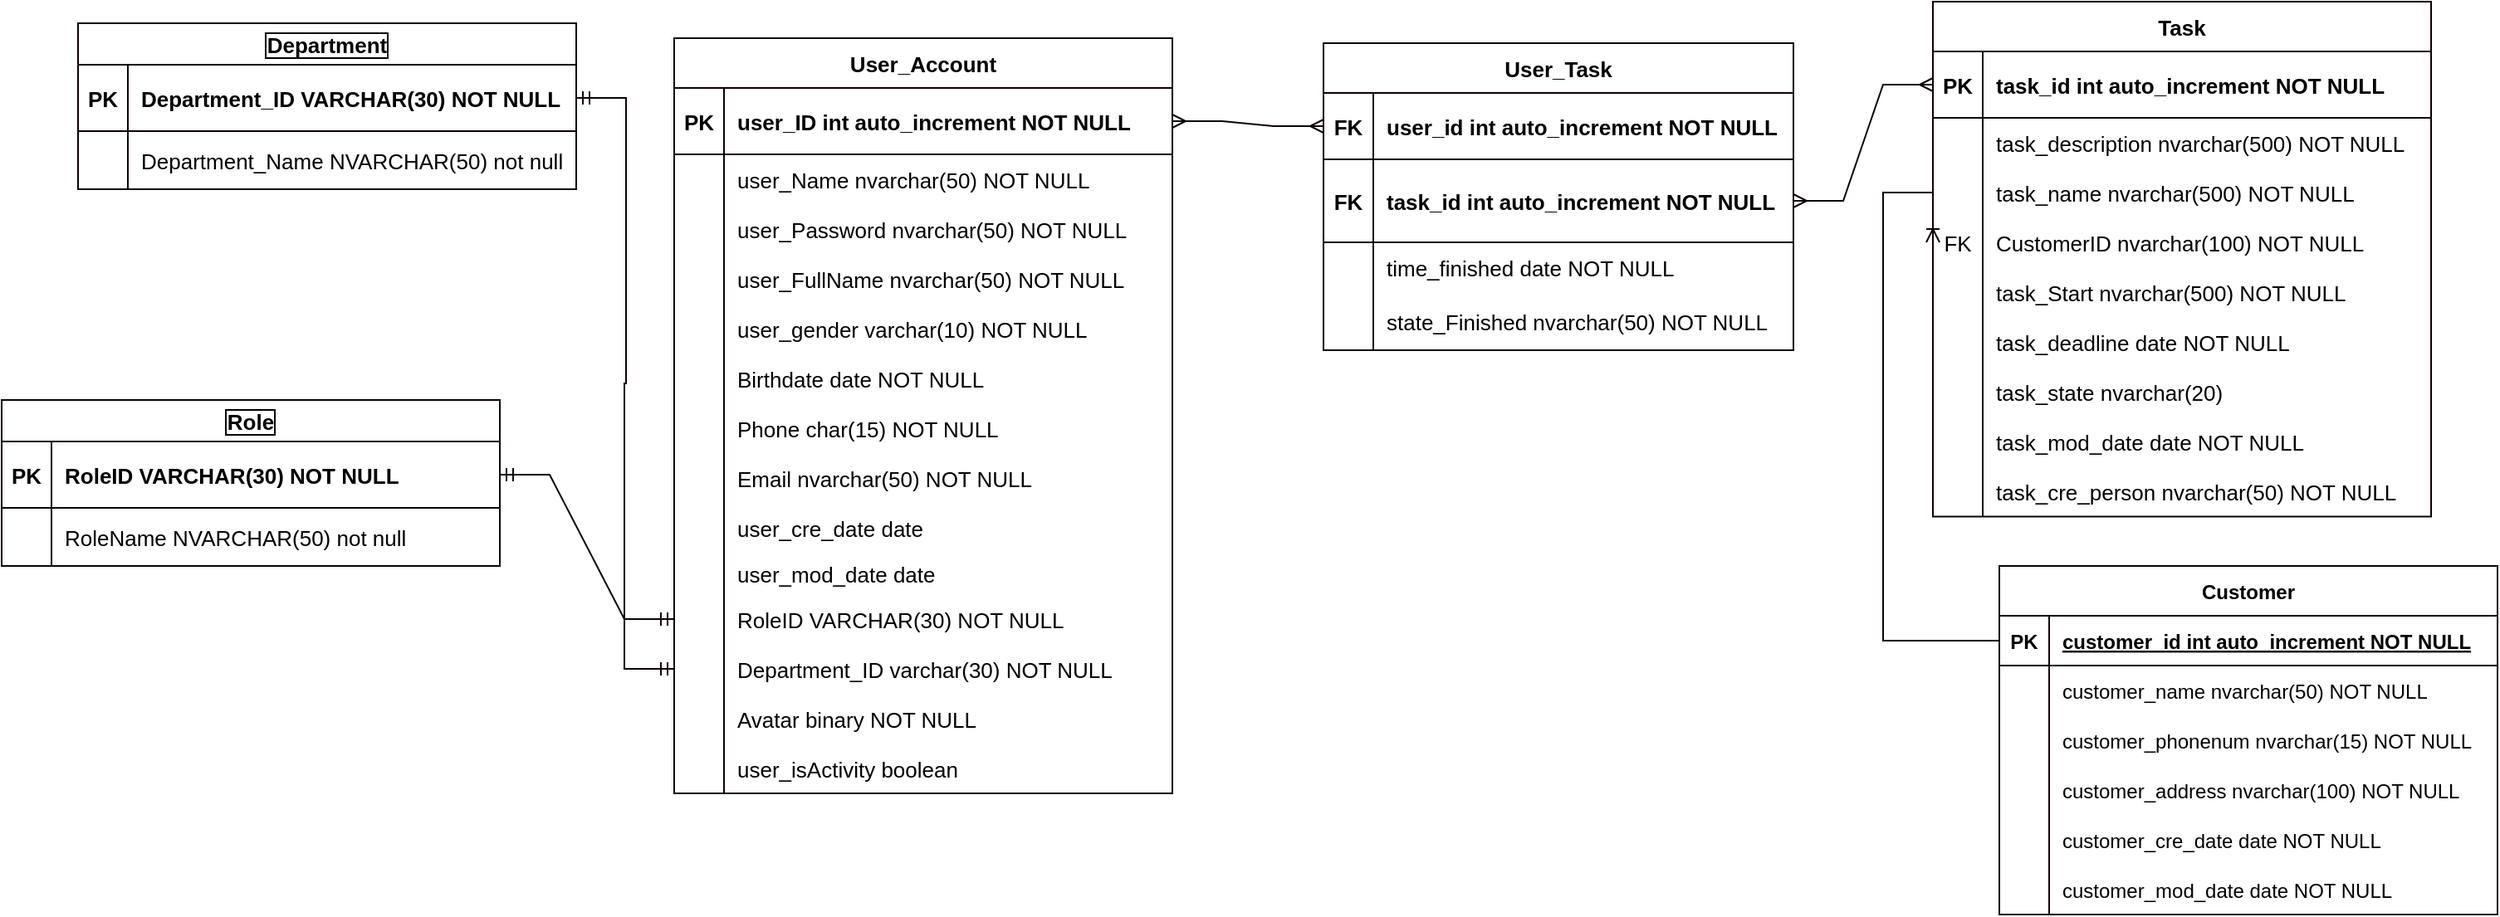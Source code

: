 <mxfile version="21.3.8" type="device">
  <diagram id="cagYFgAspMaYKOrKHMpv" name="Page-1">
    <mxGraphModel dx="2600" dy="819" grid="0" gridSize="10" guides="1" tooltips="1" connect="1" arrows="1" fold="1" page="1" pageScale="1" pageWidth="1100" pageHeight="850" background="#ffffff" math="0" shadow="0">
      <root>
        <mxCell id="0" />
        <mxCell id="1" parent="0" />
        <mxCell id="2" value="User_Account" style="shape=table;startSize=30;container=1;collapsible=1;childLayout=tableLayout;fixedRows=1;rowLines=0;fontStyle=1;align=center;resizeLast=1;fontSize=13;strokeColor=#0e0101;fontColor=#000000;fillColor=none;" parent="1" vertex="1">
          <mxGeometry x="271" y="99" width="300" height="455" as="geometry" />
        </mxCell>
        <mxCell id="3" value="" style="shape=partialRectangle;collapsible=0;dropTarget=0;pointerEvents=0;fillColor=none;points=[[0,0.5],[1,0.5]];portConstraint=eastwest;top=0;left=0;right=0;bottom=1;fontSize=13;strokeColor=#0e0101;fontColor=#000000;" parent="2" vertex="1">
          <mxGeometry y="30" width="300" height="40" as="geometry" />
        </mxCell>
        <mxCell id="4" value="PK" style="shape=partialRectangle;overflow=hidden;connectable=0;fillColor=none;top=0;left=0;bottom=0;right=0;fontStyle=1;fontSize=13;strokeColor=#0e0101;fontColor=#000000;" parent="3" vertex="1">
          <mxGeometry width="30" height="40" as="geometry">
            <mxRectangle width="30" height="40" as="alternateBounds" />
          </mxGeometry>
        </mxCell>
        <mxCell id="5" value="user_ID int auto_increment NOT NULL " style="shape=partialRectangle;overflow=hidden;connectable=0;fillColor=none;top=0;left=0;bottom=0;right=0;align=left;spacingLeft=6;fontStyle=1;fontSize=13;strokeColor=#0e0101;fontColor=#000000;" parent="3" vertex="1">
          <mxGeometry x="30" width="270" height="40" as="geometry">
            <mxRectangle width="270" height="40" as="alternateBounds" />
          </mxGeometry>
        </mxCell>
        <mxCell id="6" value="" style="shape=partialRectangle;collapsible=0;dropTarget=0;pointerEvents=0;fillColor=none;points=[[0,0.5],[1,0.5]];portConstraint=eastwest;top=0;left=0;right=0;bottom=0;fontSize=13;strokeColor=#0e0101;fontColor=#000000;" parent="2" vertex="1">
          <mxGeometry y="70" width="300" height="30" as="geometry" />
        </mxCell>
        <mxCell id="7" value="" style="shape=partialRectangle;overflow=hidden;connectable=0;fillColor=none;top=0;left=0;bottom=0;right=0;fontSize=13;strokeColor=#0e0101;fontColor=#000000;" parent="6" vertex="1">
          <mxGeometry width="30" height="30" as="geometry">
            <mxRectangle width="30" height="30" as="alternateBounds" />
          </mxGeometry>
        </mxCell>
        <mxCell id="8" value="user_Name nvarchar(50) NOT NULL" style="shape=partialRectangle;overflow=hidden;connectable=0;fillColor=none;top=0;left=0;bottom=0;right=0;align=left;spacingLeft=6;fontSize=13;strokeColor=#0e0101;fontColor=#000000;" parent="6" vertex="1">
          <mxGeometry x="30" width="270" height="30" as="geometry">
            <mxRectangle width="270" height="30" as="alternateBounds" />
          </mxGeometry>
        </mxCell>
        <mxCell id="9" value="" style="shape=partialRectangle;collapsible=0;dropTarget=0;pointerEvents=0;fillColor=none;points=[[0,0.5],[1,0.5]];portConstraint=eastwest;top=0;left=0;right=0;bottom=0;fontSize=13;strokeColor=#0e0101;fontColor=#000000;" parent="2" vertex="1">
          <mxGeometry y="100" width="300" height="30" as="geometry" />
        </mxCell>
        <mxCell id="10" value="" style="shape=partialRectangle;overflow=hidden;connectable=0;fillColor=none;top=0;left=0;bottom=0;right=0;fontSize=13;strokeColor=#0e0101;fontColor=#000000;" parent="9" vertex="1">
          <mxGeometry width="30" height="30" as="geometry">
            <mxRectangle width="30" height="30" as="alternateBounds" />
          </mxGeometry>
        </mxCell>
        <mxCell id="11" value="user_Password nvarchar(50) NOT NULL" style="shape=partialRectangle;overflow=hidden;connectable=0;fillColor=none;top=0;left=0;bottom=0;right=0;align=left;spacingLeft=6;fontSize=13;strokeColor=#0e0101;fontColor=#000000;" parent="9" vertex="1">
          <mxGeometry x="30" width="270" height="30" as="geometry">
            <mxRectangle width="270" height="30" as="alternateBounds" />
          </mxGeometry>
        </mxCell>
        <mxCell id="dBL-8qMrk0JgCgGXssru-119" value="" style="shape=partialRectangle;collapsible=0;dropTarget=0;pointerEvents=0;fillColor=none;points=[[0,0.5],[1,0.5]];portConstraint=eastwest;top=0;left=0;right=0;bottom=0;fontSize=13;strokeColor=#0e0101;fontColor=#000000;" vertex="1" parent="2">
          <mxGeometry y="130" width="300" height="30" as="geometry" />
        </mxCell>
        <mxCell id="dBL-8qMrk0JgCgGXssru-120" value="" style="shape=partialRectangle;overflow=hidden;connectable=0;fillColor=none;top=0;left=0;bottom=0;right=0;fontSize=13;strokeColor=#0e0101;fontColor=#000000;" vertex="1" parent="dBL-8qMrk0JgCgGXssru-119">
          <mxGeometry width="30" height="30" as="geometry">
            <mxRectangle width="30" height="30" as="alternateBounds" />
          </mxGeometry>
        </mxCell>
        <mxCell id="dBL-8qMrk0JgCgGXssru-121" value="user_FullName nvarchar(50) NOT NULL" style="shape=partialRectangle;overflow=hidden;connectable=0;fillColor=none;top=0;left=0;bottom=0;right=0;align=left;spacingLeft=6;fontSize=13;strokeColor=#0e0101;fontColor=#000000;" vertex="1" parent="dBL-8qMrk0JgCgGXssru-119">
          <mxGeometry x="30" width="270" height="30" as="geometry">
            <mxRectangle width="270" height="30" as="alternateBounds" />
          </mxGeometry>
        </mxCell>
        <mxCell id="12" value="" style="shape=partialRectangle;collapsible=0;dropTarget=0;pointerEvents=0;fillColor=none;points=[[0,0.5],[1,0.5]];portConstraint=eastwest;top=0;left=0;right=0;bottom=0;fontSize=13;strokeColor=#0e0101;fontColor=#000000;" parent="2" vertex="1">
          <mxGeometry y="160" width="300" height="30" as="geometry" />
        </mxCell>
        <mxCell id="13" value="" style="shape=partialRectangle;overflow=hidden;connectable=0;fillColor=none;top=0;left=0;bottom=0;right=0;fontSize=13;strokeColor=#0e0101;fontColor=#000000;" parent="12" vertex="1">
          <mxGeometry width="30" height="30" as="geometry">
            <mxRectangle width="30" height="30" as="alternateBounds" />
          </mxGeometry>
        </mxCell>
        <mxCell id="14" value="user_gender varchar(10) NOT NULL" style="shape=partialRectangle;overflow=hidden;connectable=0;fillColor=none;top=0;left=0;bottom=0;right=0;align=left;spacingLeft=6;fontSize=13;strokeColor=#0e0101;fontColor=#000000;" parent="12" vertex="1">
          <mxGeometry x="30" width="270" height="30" as="geometry">
            <mxRectangle width="270" height="30" as="alternateBounds" />
          </mxGeometry>
        </mxCell>
        <mxCell id="15" value="" style="shape=partialRectangle;collapsible=0;dropTarget=0;pointerEvents=0;fillColor=none;points=[[0,0.5],[1,0.5]];portConstraint=eastwest;top=0;left=0;right=0;bottom=0;fontSize=13;strokeColor=#0e0101;fontColor=#000000;" parent="2" vertex="1">
          <mxGeometry y="190" width="300" height="30" as="geometry" />
        </mxCell>
        <mxCell id="16" value="" style="shape=partialRectangle;overflow=hidden;connectable=0;fillColor=none;top=0;left=0;bottom=0;right=0;fontSize=13;strokeColor=#0e0101;fontColor=#000000;" parent="15" vertex="1">
          <mxGeometry width="30" height="30" as="geometry">
            <mxRectangle width="30" height="30" as="alternateBounds" />
          </mxGeometry>
        </mxCell>
        <mxCell id="17" value="Birthdate date NOT NULL" style="shape=partialRectangle;overflow=hidden;connectable=0;fillColor=none;top=0;left=0;bottom=0;right=0;align=left;spacingLeft=6;fontSize=13;strokeColor=#0e0101;fontColor=#000000;" parent="15" vertex="1">
          <mxGeometry x="30" width="270" height="30" as="geometry">
            <mxRectangle width="270" height="30" as="alternateBounds" />
          </mxGeometry>
        </mxCell>
        <mxCell id="18" value="" style="shape=partialRectangle;collapsible=0;dropTarget=0;pointerEvents=0;fillColor=none;points=[[0,0.5],[1,0.5]];portConstraint=eastwest;top=0;left=0;right=0;bottom=0;fontSize=13;strokeColor=#0e0101;fontColor=#000000;" parent="2" vertex="1">
          <mxGeometry y="220" width="300" height="30" as="geometry" />
        </mxCell>
        <mxCell id="19" value="" style="shape=partialRectangle;overflow=hidden;connectable=0;fillColor=none;top=0;left=0;bottom=0;right=0;fontSize=13;strokeColor=#0e0101;fontColor=#000000;" parent="18" vertex="1">
          <mxGeometry width="30" height="30" as="geometry">
            <mxRectangle width="30" height="30" as="alternateBounds" />
          </mxGeometry>
        </mxCell>
        <mxCell id="20" value="Phone char(15) NOT NULL" style="shape=partialRectangle;overflow=hidden;connectable=0;fillColor=none;top=0;left=0;bottom=0;right=0;align=left;spacingLeft=6;fontSize=13;strokeColor=#0e0101;fontColor=#000000;" parent="18" vertex="1">
          <mxGeometry x="30" width="270" height="30" as="geometry">
            <mxRectangle width="270" height="30" as="alternateBounds" />
          </mxGeometry>
        </mxCell>
        <mxCell id="21" value="" style="shape=partialRectangle;collapsible=0;dropTarget=0;pointerEvents=0;fillColor=none;points=[[0,0.5],[1,0.5]];portConstraint=eastwest;top=0;left=0;right=0;bottom=0;fontSize=13;strokeColor=#0e0101;fontColor=#000000;" parent="2" vertex="1">
          <mxGeometry y="250" width="300" height="30" as="geometry" />
        </mxCell>
        <mxCell id="22" value="" style="shape=partialRectangle;overflow=hidden;connectable=0;fillColor=none;top=0;left=0;bottom=0;right=0;fontSize=13;strokeColor=#0e0101;fontColor=#000000;" parent="21" vertex="1">
          <mxGeometry width="30" height="30" as="geometry">
            <mxRectangle width="30" height="30" as="alternateBounds" />
          </mxGeometry>
        </mxCell>
        <mxCell id="23" value="Email nvarchar(50) NOT NULL" style="shape=partialRectangle;overflow=hidden;connectable=0;fillColor=none;top=0;left=0;bottom=0;right=0;align=left;spacingLeft=6;fontSize=13;strokeColor=#0e0101;fontColor=#000000;" parent="21" vertex="1">
          <mxGeometry x="30" width="270" height="30" as="geometry">
            <mxRectangle width="270" height="30" as="alternateBounds" />
          </mxGeometry>
        </mxCell>
        <mxCell id="24" value="" style="shape=partialRectangle;collapsible=0;dropTarget=0;pointerEvents=0;fillColor=none;points=[[0,0.5],[1,0.5]];portConstraint=eastwest;top=0;left=0;right=0;bottom=0;fontSize=13;strokeColor=#0e0101;fontColor=#000000;" parent="2" vertex="1">
          <mxGeometry y="280" width="300" height="30" as="geometry" />
        </mxCell>
        <mxCell id="25" value="" style="shape=partialRectangle;overflow=hidden;connectable=0;fillColor=none;top=0;left=0;bottom=0;right=0;fontSize=13;strokeColor=#0e0101;fontColor=#000000;" parent="24" vertex="1">
          <mxGeometry width="30" height="30" as="geometry">
            <mxRectangle width="30" height="30" as="alternateBounds" />
          </mxGeometry>
        </mxCell>
        <mxCell id="26" value="user_cre_date date " style="shape=partialRectangle;overflow=hidden;connectable=0;fillColor=none;top=0;left=0;bottom=0;right=0;align=left;spacingLeft=6;fontSize=13;strokeColor=#0e0101;fontColor=#000000;" parent="24" vertex="1">
          <mxGeometry x="30" width="270" height="30" as="geometry">
            <mxRectangle width="270" height="30" as="alternateBounds" />
          </mxGeometry>
        </mxCell>
        <mxCell id="27" value="" style="shape=partialRectangle;collapsible=0;dropTarget=0;pointerEvents=0;fillColor=none;points=[[0,0.5],[1,0.5]];portConstraint=eastwest;top=0;left=0;right=0;bottom=0;fontSize=13;strokeColor=#0e0101;fontColor=#000000;" parent="2" vertex="1">
          <mxGeometry y="310" width="300" height="25" as="geometry" />
        </mxCell>
        <mxCell id="28" value="" style="shape=partialRectangle;overflow=hidden;connectable=0;fillColor=none;top=0;left=0;bottom=0;right=0;fontSize=13;strokeColor=#0e0101;fontColor=#000000;" parent="27" vertex="1">
          <mxGeometry width="30" height="25" as="geometry">
            <mxRectangle width="30" height="25" as="alternateBounds" />
          </mxGeometry>
        </mxCell>
        <mxCell id="29" value="user_mod_date date " style="shape=partialRectangle;overflow=hidden;connectable=0;fillColor=none;top=0;left=0;bottom=0;right=0;align=left;spacingLeft=6;fontSize=13;strokeColor=#0e0101;fontColor=#000000;" parent="27" vertex="1">
          <mxGeometry x="30" width="270" height="25" as="geometry">
            <mxRectangle width="270" height="25" as="alternateBounds" />
          </mxGeometry>
        </mxCell>
        <mxCell id="30" value="" style="shape=partialRectangle;collapsible=0;dropTarget=0;pointerEvents=0;fillColor=none;points=[[0,0.5],[1,0.5]];portConstraint=eastwest;top=0;left=0;right=0;bottom=0;fontSize=13;strokeColor=#0e0101;fontColor=#000000;" parent="2" vertex="1">
          <mxGeometry y="335" width="300" height="30" as="geometry" />
        </mxCell>
        <mxCell id="31" value="" style="shape=partialRectangle;overflow=hidden;connectable=0;fillColor=none;top=0;left=0;bottom=0;right=0;fontSize=13;strokeColor=#0e0101;fontColor=#000000;" parent="30" vertex="1">
          <mxGeometry width="30" height="30" as="geometry">
            <mxRectangle width="30" height="30" as="alternateBounds" />
          </mxGeometry>
        </mxCell>
        <mxCell id="32" value="RoleID VARCHAR(30) NOT NULL" style="shape=partialRectangle;overflow=hidden;connectable=0;fillColor=none;top=0;left=0;bottom=0;right=0;align=left;spacingLeft=6;fontSize=13;strokeColor=#0e0101;fontColor=#000000;" parent="30" vertex="1">
          <mxGeometry x="30" width="270" height="30" as="geometry">
            <mxRectangle width="270" height="30" as="alternateBounds" />
          </mxGeometry>
        </mxCell>
        <mxCell id="33" value="" style="shape=partialRectangle;collapsible=0;dropTarget=0;pointerEvents=0;fillColor=none;points=[[0,0.5],[1,0.5]];portConstraint=eastwest;top=0;left=0;right=0;bottom=0;fontSize=13;strokeColor=#0e0101;fontColor=#000000;" parent="2" vertex="1">
          <mxGeometry y="365" width="300" height="30" as="geometry" />
        </mxCell>
        <mxCell id="34" value="" style="shape=partialRectangle;overflow=hidden;connectable=0;fillColor=none;top=0;left=0;bottom=0;right=0;fontSize=13;strokeColor=#0e0101;fontColor=#000000;" parent="33" vertex="1">
          <mxGeometry width="30" height="30" as="geometry">
            <mxRectangle width="30" height="30" as="alternateBounds" />
          </mxGeometry>
        </mxCell>
        <mxCell id="35" value="Department_ID varchar(30) NOT NULL" style="shape=partialRectangle;overflow=hidden;connectable=0;fillColor=none;top=0;left=0;bottom=0;right=0;align=left;spacingLeft=6;fontSize=13;strokeColor=#0e0101;fontColor=#000000;" parent="33" vertex="1">
          <mxGeometry x="30" width="270" height="30" as="geometry">
            <mxRectangle width="270" height="30" as="alternateBounds" />
          </mxGeometry>
        </mxCell>
        <mxCell id="36" value="" style="shape=partialRectangle;collapsible=0;dropTarget=0;pointerEvents=0;fillColor=none;points=[[0,0.5],[1,0.5]];portConstraint=eastwest;top=0;left=0;right=0;bottom=0;fontSize=13;strokeColor=#0e0101;fontColor=#000000;" parent="2" vertex="1">
          <mxGeometry y="395" width="300" height="30" as="geometry" />
        </mxCell>
        <mxCell id="37" value="" style="shape=partialRectangle;overflow=hidden;connectable=0;fillColor=none;top=0;left=0;bottom=0;right=0;fontSize=13;strokeColor=#0e0101;fontColor=#000000;" parent="36" vertex="1">
          <mxGeometry width="30" height="30" as="geometry">
            <mxRectangle width="30" height="30" as="alternateBounds" />
          </mxGeometry>
        </mxCell>
        <mxCell id="38" value="Avatar binary NOT NULL" style="shape=partialRectangle;overflow=hidden;connectable=0;fillColor=none;top=0;left=0;bottom=0;right=0;align=left;spacingLeft=6;fontSize=13;strokeColor=#0e0101;fontColor=#000000;" parent="36" vertex="1">
          <mxGeometry x="30" width="270" height="30" as="geometry">
            <mxRectangle width="270" height="30" as="alternateBounds" />
          </mxGeometry>
        </mxCell>
        <mxCell id="dBL-8qMrk0JgCgGXssru-160" value="" style="shape=partialRectangle;collapsible=0;dropTarget=0;pointerEvents=0;fillColor=none;points=[[0,0.5],[1,0.5]];portConstraint=eastwest;top=0;left=0;right=0;bottom=0;fontSize=13;strokeColor=#0e0101;fontColor=#000000;" vertex="1" parent="2">
          <mxGeometry y="425" width="300" height="30" as="geometry" />
        </mxCell>
        <mxCell id="dBL-8qMrk0JgCgGXssru-161" value="" style="shape=partialRectangle;overflow=hidden;connectable=0;fillColor=none;top=0;left=0;bottom=0;right=0;fontSize=13;strokeColor=#0e0101;fontColor=#000000;" vertex="1" parent="dBL-8qMrk0JgCgGXssru-160">
          <mxGeometry width="30" height="30" as="geometry">
            <mxRectangle width="30" height="30" as="alternateBounds" />
          </mxGeometry>
        </mxCell>
        <mxCell id="dBL-8qMrk0JgCgGXssru-162" value="user_isActivity boolean " style="shape=partialRectangle;overflow=hidden;connectable=0;fillColor=none;top=0;left=0;bottom=0;right=0;align=left;spacingLeft=6;fontSize=13;strokeColor=#0e0101;fontColor=#000000;" vertex="1" parent="dBL-8qMrk0JgCgGXssru-160">
          <mxGeometry x="30" width="270" height="30" as="geometry">
            <mxRectangle width="270" height="30" as="alternateBounds" />
          </mxGeometry>
        </mxCell>
        <mxCell id="39" value="Task" style="shape=table;startSize=30;container=1;collapsible=1;childLayout=tableLayout;fixedRows=1;rowLines=0;fontStyle=1;align=center;resizeLast=1;fontSize=13;strokeColor=#0e0101;fontColor=#000000;fillColor=none;" parent="1" vertex="1">
          <mxGeometry x="1029" y="77" width="300" height="310.31" as="geometry" />
        </mxCell>
        <mxCell id="40" value="" style="shape=partialRectangle;collapsible=0;dropTarget=0;pointerEvents=0;fillColor=none;points=[[0,0.5],[1,0.5]];portConstraint=eastwest;top=0;left=0;right=0;bottom=1;fontSize=13;strokeColor=#0e0101;fontColor=#000000;" parent="39" vertex="1">
          <mxGeometry y="30" width="300" height="40" as="geometry" />
        </mxCell>
        <mxCell id="41" value="PK" style="shape=partialRectangle;overflow=hidden;connectable=0;fillColor=none;top=0;left=0;bottom=0;right=0;fontStyle=1;fontSize=13;strokeColor=#0e0101;fontColor=#000000;" parent="40" vertex="1">
          <mxGeometry width="30" height="40" as="geometry">
            <mxRectangle width="30" height="40" as="alternateBounds" />
          </mxGeometry>
        </mxCell>
        <mxCell id="42" value="task_id int auto_increment NOT NULL " style="shape=partialRectangle;overflow=hidden;connectable=0;fillColor=none;top=0;left=0;bottom=0;right=0;align=left;spacingLeft=6;fontStyle=1;fontSize=13;strokeColor=#0e0101;fontColor=#000000;" parent="40" vertex="1">
          <mxGeometry x="30" width="270" height="40" as="geometry">
            <mxRectangle width="270" height="40" as="alternateBounds" />
          </mxGeometry>
        </mxCell>
        <mxCell id="43" value="" style="shape=partialRectangle;collapsible=0;dropTarget=0;pointerEvents=0;fillColor=none;points=[[0,0.5],[1,0.5]];portConstraint=eastwest;top=0;left=0;right=0;bottom=0;fontSize=13;strokeColor=#0e0101;fontColor=#000000;" parent="39" vertex="1">
          <mxGeometry y="70" width="300" height="30" as="geometry" />
        </mxCell>
        <mxCell id="44" value="" style="shape=partialRectangle;overflow=hidden;connectable=0;fillColor=none;top=0;left=0;bottom=0;right=0;fontSize=13;strokeColor=#0e0101;fontColor=#000000;" parent="43" vertex="1">
          <mxGeometry width="30" height="30" as="geometry">
            <mxRectangle width="30" height="30" as="alternateBounds" />
          </mxGeometry>
        </mxCell>
        <mxCell id="45" value="task_description nvarchar(500) NOT NULL" style="shape=partialRectangle;overflow=hidden;connectable=0;fillColor=none;top=0;left=0;bottom=0;right=0;align=left;spacingLeft=6;fontSize=13;strokeColor=#0e0101;fontColor=#000000;" parent="43" vertex="1">
          <mxGeometry x="30" width="270" height="30" as="geometry">
            <mxRectangle width="270" height="30" as="alternateBounds" />
          </mxGeometry>
        </mxCell>
        <mxCell id="dBL-8qMrk0JgCgGXssru-150" value="" style="shape=partialRectangle;collapsible=0;dropTarget=0;pointerEvents=0;fillColor=none;points=[[0,0.5],[1,0.5]];portConstraint=eastwest;top=0;left=0;right=0;bottom=0;fontSize=13;strokeColor=#0e0101;fontColor=#000000;" vertex="1" parent="39">
          <mxGeometry y="100" width="300" height="30" as="geometry" />
        </mxCell>
        <mxCell id="dBL-8qMrk0JgCgGXssru-151" value="" style="shape=partialRectangle;overflow=hidden;connectable=0;fillColor=none;top=0;left=0;bottom=0;right=0;fontSize=13;strokeColor=#0e0101;fontColor=#000000;" vertex="1" parent="dBL-8qMrk0JgCgGXssru-150">
          <mxGeometry width="30" height="30" as="geometry">
            <mxRectangle width="30" height="30" as="alternateBounds" />
          </mxGeometry>
        </mxCell>
        <mxCell id="dBL-8qMrk0JgCgGXssru-152" value="task_name nvarchar(500) NOT NULL" style="shape=partialRectangle;overflow=hidden;connectable=0;fillColor=none;top=0;left=0;bottom=0;right=0;align=left;spacingLeft=6;fontSize=13;strokeColor=#0e0101;fontColor=#000000;" vertex="1" parent="dBL-8qMrk0JgCgGXssru-150">
          <mxGeometry x="30" width="270" height="30" as="geometry">
            <mxRectangle width="270" height="30" as="alternateBounds" />
          </mxGeometry>
        </mxCell>
        <mxCell id="46" value="" style="shape=partialRectangle;collapsible=0;dropTarget=0;pointerEvents=0;fillColor=none;points=[[0,0.5],[1,0.5]];portConstraint=eastwest;top=0;left=0;right=0;bottom=0;fontSize=13;strokeColor=#0e0101;fontColor=#000000;" parent="39" vertex="1">
          <mxGeometry y="130" width="300" height="30" as="geometry" />
        </mxCell>
        <mxCell id="47" value="FK" style="shape=partialRectangle;overflow=hidden;connectable=0;fillColor=none;top=0;left=0;bottom=0;right=0;fontSize=13;strokeColor=#0e0101;fontColor=#000000;" parent="46" vertex="1">
          <mxGeometry width="30" height="30" as="geometry">
            <mxRectangle width="30" height="30" as="alternateBounds" />
          </mxGeometry>
        </mxCell>
        <mxCell id="48" value="CustomerID nvarchar(100) NOT NULL" style="shape=partialRectangle;overflow=hidden;connectable=0;fillColor=none;top=0;left=0;bottom=0;right=0;align=left;spacingLeft=6;fontSize=13;strokeColor=#0e0101;fontColor=#000000;" parent="46" vertex="1">
          <mxGeometry x="30" width="270" height="30" as="geometry">
            <mxRectangle width="270" height="30" as="alternateBounds" />
          </mxGeometry>
        </mxCell>
        <mxCell id="dBL-8qMrk0JgCgGXssru-147" value="" style="shape=partialRectangle;collapsible=0;dropTarget=0;pointerEvents=0;fillColor=none;points=[[0,0.5],[1,0.5]];portConstraint=eastwest;top=0;left=0;right=0;bottom=0;fontSize=13;strokeColor=#0e0101;fontColor=#000000;" vertex="1" parent="39">
          <mxGeometry y="160" width="300" height="30" as="geometry" />
        </mxCell>
        <mxCell id="dBL-8qMrk0JgCgGXssru-148" value="" style="shape=partialRectangle;overflow=hidden;connectable=0;fillColor=none;top=0;left=0;bottom=0;right=0;fontSize=13;strokeColor=#0e0101;fontColor=#000000;" vertex="1" parent="dBL-8qMrk0JgCgGXssru-147">
          <mxGeometry width="30" height="30" as="geometry">
            <mxRectangle width="30" height="30" as="alternateBounds" />
          </mxGeometry>
        </mxCell>
        <mxCell id="dBL-8qMrk0JgCgGXssru-149" value="task_Start nvarchar(500) NOT NULL" style="shape=partialRectangle;overflow=hidden;connectable=0;fillColor=none;top=0;left=0;bottom=0;right=0;align=left;spacingLeft=6;fontSize=13;strokeColor=#0e0101;fontColor=#000000;" vertex="1" parent="dBL-8qMrk0JgCgGXssru-147">
          <mxGeometry x="30" width="270" height="30" as="geometry">
            <mxRectangle width="270" height="30" as="alternateBounds" />
          </mxGeometry>
        </mxCell>
        <mxCell id="49" value="" style="shape=partialRectangle;collapsible=0;dropTarget=0;pointerEvents=0;fillColor=none;points=[[0,0.5],[1,0.5]];portConstraint=eastwest;top=0;left=0;right=0;bottom=0;fontSize=13;strokeColor=#0e0101;fontColor=#000000;" parent="39" vertex="1">
          <mxGeometry y="190" width="300" height="30" as="geometry" />
        </mxCell>
        <mxCell id="50" value="" style="shape=partialRectangle;overflow=hidden;connectable=0;fillColor=none;top=0;left=0;bottom=0;right=0;fontSize=13;strokeColor=#0e0101;fontColor=#000000;" parent="49" vertex="1">
          <mxGeometry width="30" height="30" as="geometry">
            <mxRectangle width="30" height="30" as="alternateBounds" />
          </mxGeometry>
        </mxCell>
        <mxCell id="51" value="task_deadline date NOT NULL" style="shape=partialRectangle;overflow=hidden;connectable=0;fillColor=none;top=0;left=0;bottom=0;right=0;align=left;spacingLeft=6;fontSize=13;strokeColor=#0e0101;fontColor=#000000;" parent="49" vertex="1">
          <mxGeometry x="30" width="270" height="30" as="geometry">
            <mxRectangle width="270" height="30" as="alternateBounds" />
          </mxGeometry>
        </mxCell>
        <mxCell id="52" value="" style="shape=partialRectangle;collapsible=0;dropTarget=0;pointerEvents=0;fillColor=none;points=[[0,0.5],[1,0.5]];portConstraint=eastwest;top=0;left=0;right=0;bottom=0;fontSize=13;strokeColor=#0e0101;fontColor=#000000;" parent="39" vertex="1">
          <mxGeometry y="220" width="300" height="30" as="geometry" />
        </mxCell>
        <mxCell id="53" value="" style="shape=partialRectangle;overflow=hidden;connectable=0;fillColor=none;top=0;left=0;bottom=0;right=0;fontSize=13;strokeColor=#0e0101;fontColor=#000000;" parent="52" vertex="1">
          <mxGeometry width="30" height="30" as="geometry">
            <mxRectangle width="30" height="30" as="alternateBounds" />
          </mxGeometry>
        </mxCell>
        <mxCell id="54" value="task_state nvarchar(20)" style="shape=partialRectangle;overflow=hidden;connectable=0;fillColor=none;top=0;left=0;bottom=0;right=0;align=left;spacingLeft=6;fontSize=13;strokeColor=#0e0101;fontColor=#000000;" parent="52" vertex="1">
          <mxGeometry x="30" width="270" height="30" as="geometry">
            <mxRectangle width="270" height="30" as="alternateBounds" />
          </mxGeometry>
        </mxCell>
        <mxCell id="58" value="" style="shape=partialRectangle;collapsible=0;dropTarget=0;pointerEvents=0;fillColor=none;points=[[0,0.5],[1,0.5]];portConstraint=eastwest;top=0;left=0;right=0;bottom=0;fontSize=13;strokeColor=#0e0101;fontColor=#000000;" parent="39" vertex="1">
          <mxGeometry y="250" width="300" height="30" as="geometry" />
        </mxCell>
        <mxCell id="59" value="" style="shape=partialRectangle;overflow=hidden;connectable=0;fillColor=none;top=0;left=0;bottom=0;right=0;fontSize=13;strokeColor=#0e0101;fontColor=#000000;" parent="58" vertex="1">
          <mxGeometry width="30" height="30" as="geometry">
            <mxRectangle width="30" height="30" as="alternateBounds" />
          </mxGeometry>
        </mxCell>
        <mxCell id="60" value="task_mod_date date NOT NULL" style="shape=partialRectangle;overflow=hidden;connectable=0;fillColor=none;top=0;left=0;bottom=0;right=0;align=left;spacingLeft=6;fontSize=13;strokeColor=#0e0101;fontColor=#000000;" parent="58" vertex="1">
          <mxGeometry x="30" width="270" height="30" as="geometry">
            <mxRectangle width="270" height="30" as="alternateBounds" />
          </mxGeometry>
        </mxCell>
        <mxCell id="61" value="" style="shape=partialRectangle;collapsible=0;dropTarget=0;pointerEvents=0;fillColor=none;points=[[0,0.5],[1,0.5]];portConstraint=eastwest;top=0;left=0;right=0;bottom=0;fontSize=13;strokeColor=#0e0101;fontColor=#000000;" parent="39" vertex="1">
          <mxGeometry y="280" width="300" height="30" as="geometry" />
        </mxCell>
        <mxCell id="62" value="" style="shape=partialRectangle;overflow=hidden;connectable=0;fillColor=none;top=0;left=0;bottom=0;right=0;fontSize=13;strokeColor=#0e0101;fontColor=#000000;" parent="61" vertex="1">
          <mxGeometry width="30" height="30" as="geometry">
            <mxRectangle width="30" height="30" as="alternateBounds" />
          </mxGeometry>
        </mxCell>
        <mxCell id="63" value="task_cre_person nvarchar(50) NOT NULL" style="shape=partialRectangle;overflow=hidden;connectable=0;fillColor=none;top=0;left=0;bottom=0;right=0;align=left;spacingLeft=6;fontSize=13;strokeColor=#0e0101;fontColor=#000000;" parent="61" vertex="1">
          <mxGeometry x="30" width="270" height="30" as="geometry">
            <mxRectangle width="270" height="30" as="alternateBounds" />
          </mxGeometry>
        </mxCell>
        <mxCell id="64" value="User_Task" style="shape=table;startSize=30;container=1;collapsible=1;childLayout=tableLayout;fixedRows=1;rowLines=0;fontStyle=1;align=center;resizeLast=1;fontSize=13;strokeColor=#0e0101;fontColor=#000000;fillColor=none;" parent="1" vertex="1">
          <mxGeometry x="662" y="102" width="283" height="185" as="geometry" />
        </mxCell>
        <mxCell id="65" value="" style="shape=partialRectangle;collapsible=0;dropTarget=0;pointerEvents=0;fillColor=none;points=[[0,0.5],[1,0.5]];portConstraint=eastwest;top=0;left=0;right=0;bottom=1;fontSize=13;strokeColor=#0e0101;fontColor=#000000;" parent="64" vertex="1">
          <mxGeometry y="30" width="283" height="40" as="geometry" />
        </mxCell>
        <mxCell id="66" value="FK" style="shape=partialRectangle;overflow=hidden;connectable=0;fillColor=none;top=0;left=0;bottom=0;right=0;fontStyle=1;fontSize=13;strokeColor=#0e0101;fontColor=#000000;" parent="65" vertex="1">
          <mxGeometry width="30" height="40" as="geometry">
            <mxRectangle width="30" height="40" as="alternateBounds" />
          </mxGeometry>
        </mxCell>
        <mxCell id="67" value="user_id int auto_increment NOT NULL" style="shape=partialRectangle;overflow=hidden;connectable=0;fillColor=none;top=0;left=0;bottom=0;right=0;align=left;spacingLeft=6;fontStyle=1;fontSize=13;strokeColor=#0e0101;fontColor=#000000;" parent="65" vertex="1">
          <mxGeometry x="30" width="253" height="40" as="geometry">
            <mxRectangle width="253" height="40" as="alternateBounds" />
          </mxGeometry>
        </mxCell>
        <mxCell id="68" value="" style="shape=partialRectangle;collapsible=0;dropTarget=0;pointerEvents=0;fillColor=none;points=[[0,0.5],[1,0.5]];portConstraint=eastwest;top=0;left=0;right=0;bottom=1;fontSize=13;strokeColor=#0e0101;fontColor=#000000;" parent="64" vertex="1">
          <mxGeometry y="70" width="283" height="50" as="geometry" />
        </mxCell>
        <mxCell id="69" value="FK" style="shape=partialRectangle;overflow=hidden;connectable=0;fillColor=none;top=0;left=0;bottom=0;right=0;fontStyle=1;fontSize=13;strokeColor=#0e0101;fontColor=#000000;" parent="68" vertex="1">
          <mxGeometry width="30" height="50" as="geometry">
            <mxRectangle width="30" height="50" as="alternateBounds" />
          </mxGeometry>
        </mxCell>
        <mxCell id="70" value="task_id int auto_increment NOT NULL " style="shape=partialRectangle;overflow=hidden;connectable=0;fillColor=none;top=0;left=0;bottom=0;right=0;align=left;spacingLeft=6;fontStyle=1;fontSize=13;strokeColor=#0e0101;fontColor=#000000;" parent="68" vertex="1">
          <mxGeometry x="30" width="253" height="50" as="geometry">
            <mxRectangle width="253" height="50" as="alternateBounds" />
          </mxGeometry>
        </mxCell>
        <mxCell id="71" value="" style="shape=partialRectangle;collapsible=0;dropTarget=0;pointerEvents=0;fillColor=none;points=[[0,0.5],[1,0.5]];portConstraint=eastwest;top=0;left=0;right=0;bottom=0;fontSize=13;strokeColor=#0e0101;fontColor=#000000;" parent="64" vertex="1">
          <mxGeometry y="120" width="283" height="30" as="geometry" />
        </mxCell>
        <mxCell id="72" value="" style="shape=partialRectangle;overflow=hidden;connectable=0;fillColor=none;top=0;left=0;bottom=0;right=0;fontSize=13;strokeColor=#0e0101;fontColor=#000000;" parent="71" vertex="1">
          <mxGeometry width="30" height="30" as="geometry">
            <mxRectangle width="30" height="30" as="alternateBounds" />
          </mxGeometry>
        </mxCell>
        <mxCell id="73" value="time_finished date NOT NULL" style="shape=partialRectangle;overflow=hidden;connectable=0;fillColor=none;top=0;left=0;bottom=0;right=0;align=left;spacingLeft=6;fontSize=13;strokeColor=#0e0101;fontColor=#000000;" parent="71" vertex="1">
          <mxGeometry x="30" width="253" height="30" as="geometry">
            <mxRectangle width="253" height="30" as="alternateBounds" />
          </mxGeometry>
        </mxCell>
        <mxCell id="74" value="" style="shape=partialRectangle;collapsible=0;dropTarget=0;pointerEvents=0;fillColor=none;points=[[0,0.5],[1,0.5]];portConstraint=eastwest;top=0;left=0;right=0;bottom=0;fontSize=13;strokeColor=#0e0101;fontColor=#000000;" parent="64" vertex="1">
          <mxGeometry y="150" width="283" height="35" as="geometry" />
        </mxCell>
        <mxCell id="75" value="" style="shape=partialRectangle;overflow=hidden;connectable=0;fillColor=none;top=0;left=0;bottom=0;right=0;fontSize=13;strokeColor=#0e0101;fontColor=#000000;" parent="74" vertex="1">
          <mxGeometry width="30" height="35" as="geometry">
            <mxRectangle width="30" height="35" as="alternateBounds" />
          </mxGeometry>
        </mxCell>
        <mxCell id="76" value="state_Finished nvarchar(50) NOT NULL" style="shape=partialRectangle;overflow=hidden;connectable=0;fillColor=none;top=0;left=0;bottom=0;right=0;align=left;spacingLeft=6;fontSize=13;strokeColor=#0e0101;fontColor=#000000;" parent="74" vertex="1">
          <mxGeometry x="30" width="253" height="35" as="geometry">
            <mxRectangle width="253" height="35" as="alternateBounds" />
          </mxGeometry>
        </mxCell>
        <mxCell id="77" value="" style="edgeStyle=entityRelationEdgeStyle;fontSize=12;html=1;endArrow=ERmany;startArrow=ERmany;rounded=0;entryX=0;entryY=0.5;entryDx=0;entryDy=0;exitX=1;exitY=0.5;exitDx=0;exitDy=0;strokeColor=#0e0101;fontColor=#000000;" parent="1" source="3" target="65" edge="1">
          <mxGeometry width="100" height="100" relative="1" as="geometry">
            <mxPoint x="589" y="347" as="sourcePoint" />
            <mxPoint x="689" y="247" as="targetPoint" />
          </mxGeometry>
        </mxCell>
        <mxCell id="78" value="" style="edgeStyle=entityRelationEdgeStyle;fontSize=12;html=1;endArrow=ERmany;startArrow=ERmany;rounded=0;exitX=1;exitY=0.5;exitDx=0;exitDy=0;strokeColor=#0e0101;fontColor=#000000;" parent="1" source="68" target="40" edge="1">
          <mxGeometry width="100" height="100" relative="1" as="geometry">
            <mxPoint x="589" y="347" as="sourcePoint" />
            <mxPoint x="689" y="247" as="targetPoint" />
          </mxGeometry>
        </mxCell>
        <mxCell id="79" value="Customer" style="shape=table;startSize=30;container=1;collapsible=1;childLayout=tableLayout;fixedRows=1;rowLines=0;fontStyle=1;align=center;resizeLast=1;strokeColor=#0e0101;fontColor=#000000;fillColor=none;" parent="1" vertex="1">
          <mxGeometry x="1069" y="417" width="300" height="210" as="geometry" />
        </mxCell>
        <mxCell id="80" value="" style="shape=partialRectangle;collapsible=0;dropTarget=0;pointerEvents=0;fillColor=none;points=[[0,0.5],[1,0.5]];portConstraint=eastwest;top=0;left=0;right=0;bottom=1;strokeColor=#0e0101;fontColor=#000000;" parent="79" vertex="1">
          <mxGeometry y="30" width="300" height="30" as="geometry" />
        </mxCell>
        <mxCell id="81" value="PK" style="shape=partialRectangle;overflow=hidden;connectable=0;fillColor=none;top=0;left=0;bottom=0;right=0;fontStyle=1;strokeColor=#0e0101;fontColor=#000000;" parent="80" vertex="1">
          <mxGeometry width="30" height="30" as="geometry">
            <mxRectangle width="30" height="30" as="alternateBounds" />
          </mxGeometry>
        </mxCell>
        <mxCell id="82" value="customer_id int auto_increment NOT NULL " style="shape=partialRectangle;overflow=hidden;connectable=0;fillColor=none;top=0;left=0;bottom=0;right=0;align=left;spacingLeft=6;fontStyle=5;strokeColor=#0e0101;fontColor=#000000;" parent="80" vertex="1">
          <mxGeometry x="30" width="270" height="30" as="geometry">
            <mxRectangle width="270" height="30" as="alternateBounds" />
          </mxGeometry>
        </mxCell>
        <mxCell id="83" value="" style="shape=partialRectangle;collapsible=0;dropTarget=0;pointerEvents=0;fillColor=none;points=[[0,0.5],[1,0.5]];portConstraint=eastwest;top=0;left=0;right=0;bottom=0;strokeColor=#0e0101;fontColor=#000000;" parent="79" vertex="1">
          <mxGeometry y="60" width="300" height="30" as="geometry" />
        </mxCell>
        <mxCell id="84" value="" style="shape=partialRectangle;overflow=hidden;connectable=0;fillColor=none;top=0;left=0;bottom=0;right=0;strokeColor=#0e0101;fontColor=#000000;" parent="83" vertex="1">
          <mxGeometry width="30" height="30" as="geometry">
            <mxRectangle width="30" height="30" as="alternateBounds" />
          </mxGeometry>
        </mxCell>
        <mxCell id="85" value="customer_name nvarchar(50) NOT NULL    " style="shape=partialRectangle;overflow=hidden;connectable=0;fillColor=none;top=0;left=0;bottom=0;right=0;align=left;spacingLeft=6;strokeColor=#0e0101;fontColor=#000000;" parent="83" vertex="1">
          <mxGeometry x="30" width="270" height="30" as="geometry">
            <mxRectangle width="270" height="30" as="alternateBounds" />
          </mxGeometry>
        </mxCell>
        <mxCell id="86" value="" style="shape=partialRectangle;collapsible=0;dropTarget=0;pointerEvents=0;fillColor=none;points=[[0,0.5],[1,0.5]];portConstraint=eastwest;top=0;left=0;right=0;bottom=0;strokeColor=#0e0101;fontColor=#000000;" parent="79" vertex="1">
          <mxGeometry y="90" width="300" height="30" as="geometry" />
        </mxCell>
        <mxCell id="87" value="" style="shape=partialRectangle;overflow=hidden;connectable=0;fillColor=none;top=0;left=0;bottom=0;right=0;strokeColor=#0e0101;fontColor=#000000;" parent="86" vertex="1">
          <mxGeometry width="30" height="30" as="geometry">
            <mxRectangle width="30" height="30" as="alternateBounds" />
          </mxGeometry>
        </mxCell>
        <mxCell id="88" value="customer_phonenum nvarchar(15) NOT NULL" style="shape=partialRectangle;overflow=hidden;connectable=0;fillColor=none;top=0;left=0;bottom=0;right=0;align=left;spacingLeft=6;strokeColor=#0e0101;fontColor=#000000;" parent="86" vertex="1">
          <mxGeometry x="30" width="270" height="30" as="geometry">
            <mxRectangle width="270" height="30" as="alternateBounds" />
          </mxGeometry>
        </mxCell>
        <mxCell id="89" value="" style="shape=partialRectangle;collapsible=0;dropTarget=0;pointerEvents=0;fillColor=none;points=[[0,0.5],[1,0.5]];portConstraint=eastwest;top=0;left=0;right=0;bottom=0;strokeColor=#0e0101;fontColor=#000000;" parent="79" vertex="1">
          <mxGeometry y="120" width="300" height="30" as="geometry" />
        </mxCell>
        <mxCell id="90" value="" style="shape=partialRectangle;overflow=hidden;connectable=0;fillColor=none;top=0;left=0;bottom=0;right=0;strokeColor=#0e0101;fontColor=#000000;" parent="89" vertex="1">
          <mxGeometry width="30" height="30" as="geometry">
            <mxRectangle width="30" height="30" as="alternateBounds" />
          </mxGeometry>
        </mxCell>
        <mxCell id="91" value="customer_address nvarchar(100) NOT NULL" style="shape=partialRectangle;overflow=hidden;connectable=0;fillColor=none;top=0;left=0;bottom=0;right=0;align=left;spacingLeft=6;strokeColor=#0e0101;fontColor=#000000;" parent="89" vertex="1">
          <mxGeometry x="30" width="270" height="30" as="geometry">
            <mxRectangle width="270" height="30" as="alternateBounds" />
          </mxGeometry>
        </mxCell>
        <mxCell id="92" value="" style="shape=partialRectangle;collapsible=0;dropTarget=0;pointerEvents=0;fillColor=none;points=[[0,0.5],[1,0.5]];portConstraint=eastwest;top=0;left=0;right=0;bottom=0;strokeColor=#0e0101;fontColor=#000000;" parent="79" vertex="1">
          <mxGeometry y="150" width="300" height="30" as="geometry" />
        </mxCell>
        <mxCell id="93" value="" style="shape=partialRectangle;overflow=hidden;connectable=0;fillColor=none;top=0;left=0;bottom=0;right=0;strokeColor=#0e0101;fontColor=#000000;" parent="92" vertex="1">
          <mxGeometry width="30" height="30" as="geometry">
            <mxRectangle width="30" height="30" as="alternateBounds" />
          </mxGeometry>
        </mxCell>
        <mxCell id="94" value="customer_cre_date date NOT NULL" style="shape=partialRectangle;overflow=hidden;connectable=0;fillColor=none;top=0;left=0;bottom=0;right=0;align=left;spacingLeft=6;strokeColor=#0e0101;fontColor=#000000;" parent="92" vertex="1">
          <mxGeometry x="30" width="270" height="30" as="geometry">
            <mxRectangle width="270" height="30" as="alternateBounds" />
          </mxGeometry>
        </mxCell>
        <mxCell id="95" value="" style="shape=partialRectangle;collapsible=0;dropTarget=0;pointerEvents=0;fillColor=none;points=[[0,0.5],[1,0.5]];portConstraint=eastwest;top=0;left=0;right=0;bottom=0;strokeColor=#0e0101;fontColor=#000000;" parent="79" vertex="1">
          <mxGeometry y="180" width="300" height="30" as="geometry" />
        </mxCell>
        <mxCell id="96" value="" style="shape=partialRectangle;overflow=hidden;connectable=0;fillColor=none;top=0;left=0;bottom=0;right=0;strokeColor=#0e0101;fontColor=#000000;" parent="95" vertex="1">
          <mxGeometry width="30" height="30" as="geometry">
            <mxRectangle width="30" height="30" as="alternateBounds" />
          </mxGeometry>
        </mxCell>
        <mxCell id="97" value="customer_mod_date date NOT NULL" style="shape=partialRectangle;overflow=hidden;connectable=0;fillColor=none;top=0;left=0;bottom=0;right=0;align=left;spacingLeft=6;strokeColor=#0e0101;fontColor=#000000;" parent="95" vertex="1">
          <mxGeometry x="30" width="270" height="30" as="geometry">
            <mxRectangle width="270" height="30" as="alternateBounds" />
          </mxGeometry>
        </mxCell>
        <mxCell id="98" value="" style="edgeStyle=orthogonalEdgeStyle;fontSize=12;html=1;endArrow=ERoneToMany;rounded=0;exitX=0;exitY=0.5;exitDx=0;exitDy=0;entryX=0;entryY=0.5;entryDx=0;entryDy=0;strokeColor=#0e0101;fontColor=#000000;" parent="1" source="80" target="46" edge="1">
          <mxGeometry width="100" height="100" relative="1" as="geometry">
            <mxPoint x="1369" y="437" as="sourcePoint" />
            <mxPoint x="1469" y="337" as="targetPoint" />
            <Array as="points">
              <mxPoint x="999" y="462" />
              <mxPoint x="999" y="192" />
            </Array>
          </mxGeometry>
        </mxCell>
        <mxCell id="99" value="Department" style="shape=table;startSize=25;container=1;collapsible=1;childLayout=tableLayout;fixedRows=1;rowLines=0;fontStyle=1;align=center;resizeLast=1;fontSize=13;strokeColor=#0e0101;fontColor=#000000;labelBorderColor=default;labelBackgroundColor=#FFFFFF;fillColor=none;" parent="1" vertex="1">
          <mxGeometry x="-88" y="90" width="300" height="100" as="geometry" />
        </mxCell>
        <mxCell id="100" value="" style="shape=partialRectangle;collapsible=0;dropTarget=0;pointerEvents=0;fillColor=none;points=[[0,0.5],[1,0.5]];portConstraint=eastwest;top=0;left=0;right=0;bottom=1;fontSize=13;strokeColor=#0e0101;fontColor=#000000;" parent="99" vertex="1">
          <mxGeometry y="25" width="300" height="40" as="geometry" />
        </mxCell>
        <mxCell id="101" value="PK" style="shape=partialRectangle;overflow=hidden;connectable=0;fillColor=none;top=0;left=0;bottom=0;right=0;fontStyle=1;fontSize=13;strokeColor=#0e0101;fontColor=#000000;" parent="100" vertex="1">
          <mxGeometry width="30" height="40" as="geometry">
            <mxRectangle width="30" height="40" as="alternateBounds" />
          </mxGeometry>
        </mxCell>
        <mxCell id="102" value="Department_ID VARCHAR(30) NOT NULL" style="shape=partialRectangle;overflow=hidden;connectable=0;fillColor=none;top=0;left=0;bottom=0;right=0;align=left;spacingLeft=6;fontStyle=1;fontSize=13;strokeColor=#0e0101;fontColor=#000000;" parent="100" vertex="1">
          <mxGeometry x="30" width="270" height="40" as="geometry">
            <mxRectangle width="270" height="40" as="alternateBounds" />
          </mxGeometry>
        </mxCell>
        <mxCell id="103" value="" style="shape=partialRectangle;collapsible=0;dropTarget=0;pointerEvents=0;fillColor=none;points=[[0,0.5],[1,0.5]];portConstraint=eastwest;top=0;left=0;right=0;bottom=0;fontSize=13;strokeColor=#0e0101;fontColor=#000000;" parent="99" vertex="1">
          <mxGeometry y="65" width="300" height="35" as="geometry" />
        </mxCell>
        <mxCell id="104" value="" style="shape=partialRectangle;overflow=hidden;connectable=0;fillColor=none;top=0;left=0;bottom=0;right=0;fontSize=13;strokeColor=#0e0101;fontColor=#000000;" parent="103" vertex="1">
          <mxGeometry width="30" height="35" as="geometry">
            <mxRectangle width="30" height="35" as="alternateBounds" />
          </mxGeometry>
        </mxCell>
        <mxCell id="105" value="Department_Name NVARCHAR(50) not null" style="shape=partialRectangle;overflow=hidden;connectable=0;fillColor=none;top=0;left=0;bottom=0;right=0;align=left;spacingLeft=6;fontSize=13;strokeColor=#0e0101;fontColor=#000000;" parent="103" vertex="1">
          <mxGeometry x="30" width="270" height="35" as="geometry">
            <mxRectangle width="270" height="35" as="alternateBounds" />
          </mxGeometry>
        </mxCell>
        <mxCell id="106" value="" style="edgeStyle=entityRelationEdgeStyle;fontSize=12;html=1;endArrow=ERmandOne;startArrow=ERmandOne;rounded=0;exitX=1;exitY=0.5;exitDx=0;exitDy=0;entryX=0;entryY=0.5;entryDx=0;entryDy=0;strokeColor=#0e0101;fontColor=#000000;" parent="1" source="100" target="33" edge="1">
          <mxGeometry width="100" height="100" relative="1" as="geometry">
            <mxPoint x="239" y="387" as="sourcePoint" />
            <mxPoint x="339" y="287" as="targetPoint" />
          </mxGeometry>
        </mxCell>
        <mxCell id="dBL-8qMrk0JgCgGXssru-153" value="Role" style="shape=table;startSize=25;container=1;collapsible=1;childLayout=tableLayout;fixedRows=1;rowLines=0;fontStyle=1;align=center;resizeLast=1;fontSize=13;strokeColor=#0e0101;fontColor=#000000;labelBorderColor=default;labelBackgroundColor=#FFFFFF;fillColor=none;" vertex="1" parent="1">
          <mxGeometry x="-134" y="317" width="300" height="100" as="geometry" />
        </mxCell>
        <mxCell id="dBL-8qMrk0JgCgGXssru-154" value="" style="shape=partialRectangle;collapsible=0;dropTarget=0;pointerEvents=0;fillColor=none;points=[[0,0.5],[1,0.5]];portConstraint=eastwest;top=0;left=0;right=0;bottom=1;fontSize=13;strokeColor=#0e0101;fontColor=#000000;" vertex="1" parent="dBL-8qMrk0JgCgGXssru-153">
          <mxGeometry y="25" width="300" height="40" as="geometry" />
        </mxCell>
        <mxCell id="dBL-8qMrk0JgCgGXssru-155" value="PK" style="shape=partialRectangle;overflow=hidden;connectable=0;fillColor=none;top=0;left=0;bottom=0;right=0;fontStyle=1;fontSize=13;strokeColor=#0e0101;fontColor=#000000;" vertex="1" parent="dBL-8qMrk0JgCgGXssru-154">
          <mxGeometry width="30" height="40" as="geometry">
            <mxRectangle width="30" height="40" as="alternateBounds" />
          </mxGeometry>
        </mxCell>
        <mxCell id="dBL-8qMrk0JgCgGXssru-156" value="RoleID VARCHAR(30) NOT NULL" style="shape=partialRectangle;overflow=hidden;connectable=0;fillColor=none;top=0;left=0;bottom=0;right=0;align=left;spacingLeft=6;fontStyle=1;fontSize=13;strokeColor=#0e0101;fontColor=#000000;" vertex="1" parent="dBL-8qMrk0JgCgGXssru-154">
          <mxGeometry x="30" width="270" height="40" as="geometry">
            <mxRectangle width="270" height="40" as="alternateBounds" />
          </mxGeometry>
        </mxCell>
        <mxCell id="dBL-8qMrk0JgCgGXssru-157" value="" style="shape=partialRectangle;collapsible=0;dropTarget=0;pointerEvents=0;fillColor=none;points=[[0,0.5],[1,0.5]];portConstraint=eastwest;top=0;left=0;right=0;bottom=0;fontSize=13;strokeColor=#0e0101;fontColor=#000000;" vertex="1" parent="dBL-8qMrk0JgCgGXssru-153">
          <mxGeometry y="65" width="300" height="35" as="geometry" />
        </mxCell>
        <mxCell id="dBL-8qMrk0JgCgGXssru-158" value="" style="shape=partialRectangle;overflow=hidden;connectable=0;fillColor=none;top=0;left=0;bottom=0;right=0;fontSize=13;strokeColor=#0e0101;fontColor=#000000;" vertex="1" parent="dBL-8qMrk0JgCgGXssru-157">
          <mxGeometry width="30" height="35" as="geometry">
            <mxRectangle width="30" height="35" as="alternateBounds" />
          </mxGeometry>
        </mxCell>
        <mxCell id="dBL-8qMrk0JgCgGXssru-159" value="RoleName NVARCHAR(50) not null" style="shape=partialRectangle;overflow=hidden;connectable=0;fillColor=none;top=0;left=0;bottom=0;right=0;align=left;spacingLeft=6;fontSize=13;strokeColor=#0e0101;fontColor=#000000;" vertex="1" parent="dBL-8qMrk0JgCgGXssru-157">
          <mxGeometry x="30" width="270" height="35" as="geometry">
            <mxRectangle width="270" height="35" as="alternateBounds" />
          </mxGeometry>
        </mxCell>
        <mxCell id="dBL-8qMrk0JgCgGXssru-163" value="" style="edgeStyle=entityRelationEdgeStyle;fontSize=12;html=1;endArrow=ERmandOne;startArrow=ERmandOne;rounded=0;exitX=1;exitY=0.5;exitDx=0;exitDy=0;entryX=0;entryY=0.5;entryDx=0;entryDy=0;strokeColor=#0e0101;fontColor=#000000;" edge="1" parent="1" source="dBL-8qMrk0JgCgGXssru-154" target="30">
          <mxGeometry width="100" height="100" relative="1" as="geometry">
            <mxPoint x="222" y="145" as="sourcePoint" />
            <mxPoint x="281" y="489" as="targetPoint" />
          </mxGeometry>
        </mxCell>
      </root>
    </mxGraphModel>
  </diagram>
</mxfile>
